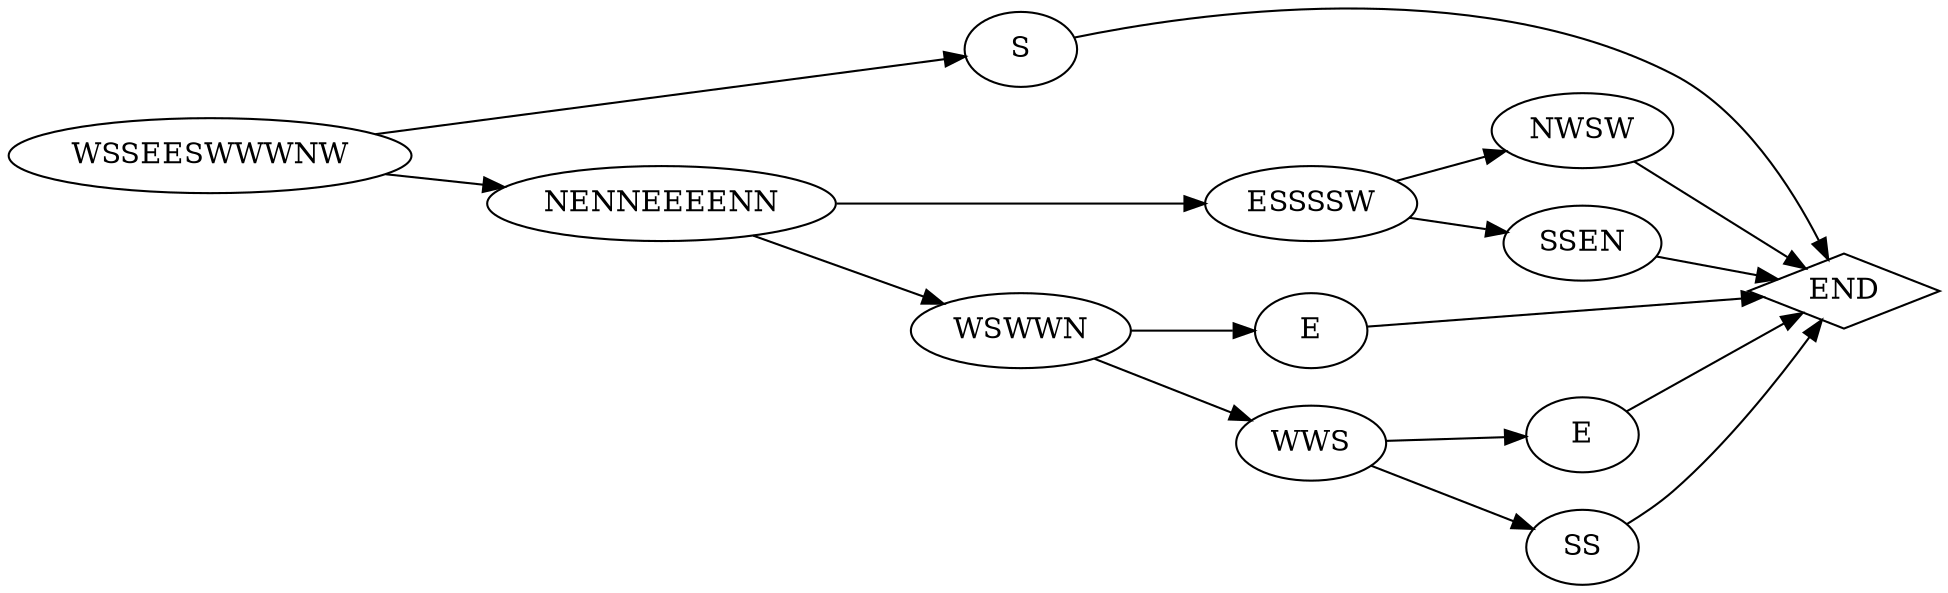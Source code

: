 digraph {
	rankdir=LR;
	node [shape = diamond]; "END";
	node [shape = oval];
	0 [shape = oval label = "WSSEESWWWNW"];
	1 [shape = oval label = "S"];
	2 [shape = oval label = "NENNEEEENN"];
	3 [shape = oval label = "ESSSSW"];
	4 [shape = oval label = "NWSW"];
	5 [shape = oval label = "SSEN"];
	6 [shape = oval label = "WSWWN"];
	7 [shape = oval label = "E"];
	8 [shape = oval label = "WWS"];
	9 [shape = oval label = "E"];
	10 [shape = oval label = "SS"];
	0 -> 1;
	0 -> 2;
	1 -> END;
	2 -> 6;
	2 -> 3;
	3 -> 4;
	3 -> 5;
	4 -> END;
	5 -> END;
	6 -> 8;
	6 -> 7;
	7 -> END;
	8 -> 9;
	8 -> 10;
	9 -> END;
	10 -> END;
}
